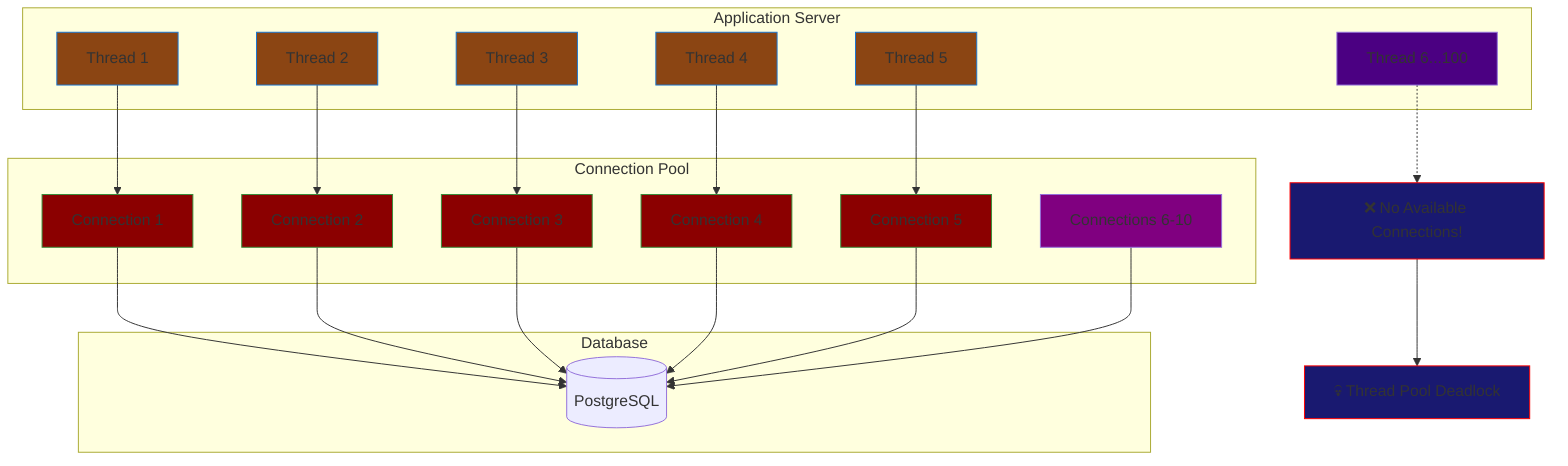 graph TD
    subgraph "Application Server"
        T1[Thread 1] 
        T2[Thread 2]
        T3[Thread 3]
        T4[Thread 4]
        T5[Thread 5]
        T6["Thread 6...100"]
        style T6 fill:#4b0082
    end
    
    subgraph "Connection Pool"
        C1[Connection 1]
        C2[Connection 2] 
        C3[Connection 3]
        C4[Connection 4]
        C5[Connection 5]
        C6["Connections 6-10"]
        style C6 fill:#800080
    end
    
    subgraph "Database"
        DB[(PostgreSQL)]
    end
    
    T1 --> C1
    T2 --> C2
    T3 --> C3
    T4 --> C4
    T5 --> C5
    T6 -.-> X[❌ No Available Connections!]
    
    C1 --> DB
    C2 --> DB
    C3 --> DB
    C4 --> DB
    C5 --> DB
    C6 --> DB
    
    X --> DEADLOCK[💀 Thread Pool Deadlock]
    
    style X fill:#191970,stroke:#ff0000
    style DEADLOCK fill:#191970,stroke:#ff0000
    
    classDef threadStyle fill:#8b4513,stroke:#1976d2
    classDef connStyle fill:#8b0000,stroke:#388e3c
    
    class T1,T2,T3,T4,T5 threadStyle
    class C1,C2,C3,C4,C5 connStyle